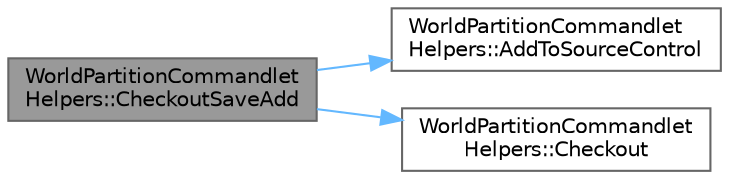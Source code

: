 digraph "WorldPartitionCommandletHelpers::CheckoutSaveAdd"
{
 // INTERACTIVE_SVG=YES
 // LATEX_PDF_SIZE
  bgcolor="transparent";
  edge [fontname=Helvetica,fontsize=10,labelfontname=Helvetica,labelfontsize=10];
  node [fontname=Helvetica,fontsize=10,shape=box,height=0.2,width=0.4];
  rankdir="LR";
  Node1 [id="Node000001",label="WorldPartitionCommandlet\lHelpers::CheckoutSaveAdd",height=0.2,width=0.4,color="gray40", fillcolor="grey60", style="filled", fontcolor="black",tooltip=" "];
  Node1 -> Node2 [id="edge1_Node000001_Node000002",color="steelblue1",style="solid",tooltip=" "];
  Node2 [id="Node000002",label="WorldPartitionCommandlet\lHelpers::AddToSourceControl",height=0.2,width=0.4,color="grey40", fillcolor="white", style="filled",URL="$d8/de4/namespaceWorldPartitionCommandletHelpers.html#a8d5bf6536e3fec49b8f681c70bdf44db",tooltip=" "];
  Node1 -> Node3 [id="edge2_Node000001_Node000003",color="steelblue1",style="solid",tooltip=" "];
  Node3 [id="Node000003",label="WorldPartitionCommandlet\lHelpers::Checkout",height=0.2,width=0.4,color="grey40", fillcolor="white", style="filled",URL="$d8/de4/namespaceWorldPartitionCommandletHelpers.html#aa2f26cf5597cb8e58911720fc7e0805e",tooltip=" "];
}

